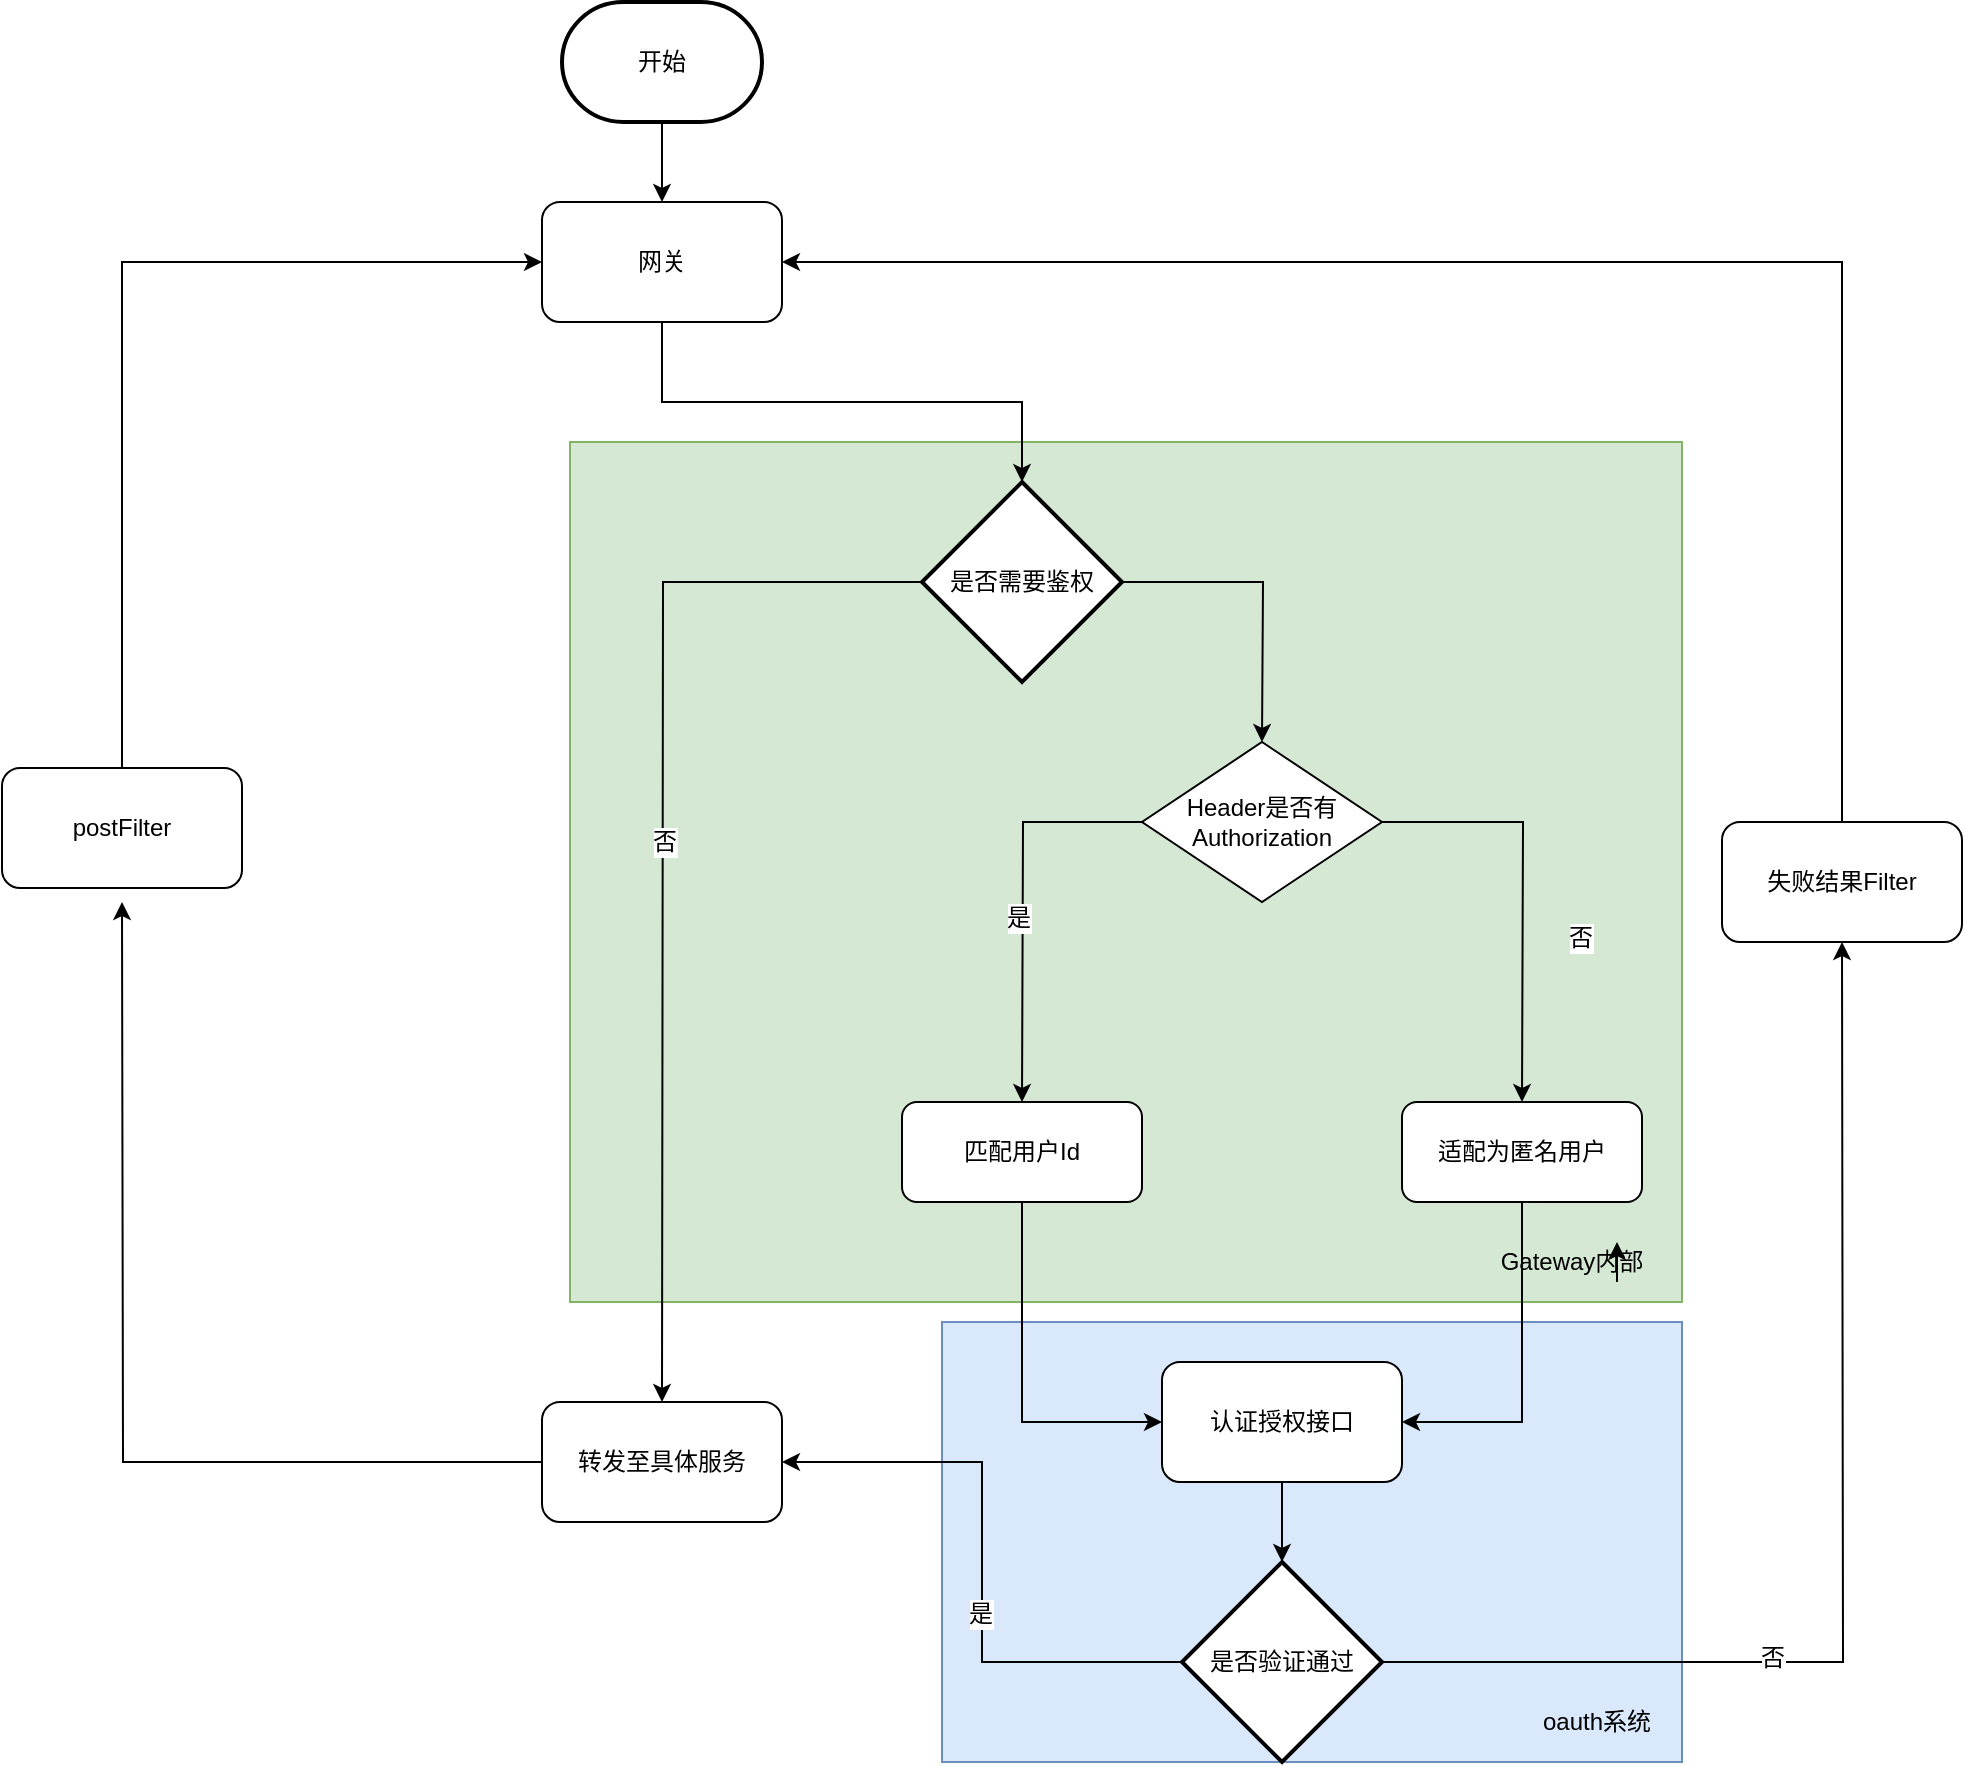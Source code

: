 <mxfile version="10.6.6" type="github"><diagram id="6a731a19-8d31-9384-78a2-239565b7b9f0" name="Page-1"><mxGraphModel dx="1394" dy="772" grid="1" gridSize="10" guides="1" tooltips="1" connect="1" arrows="1" fold="1" page="1" pageScale="1" pageWidth="1169" pageHeight="827" background="#ffffff" math="0" shadow="0"><root><mxCell id="0"/><mxCell id="1" parent="0"/><mxCell id="T956e4RdUpRmBxDuXIM8-98" value="" style="rounded=0;whiteSpace=wrap;html=1;fillColor=#dae8fc;strokeColor=#6c8ebf;" vertex="1" parent="1"><mxGeometry x="650" y="690" width="370" height="220" as="geometry"/></mxCell><mxCell id="T956e4RdUpRmBxDuXIM8-76" value="" style="rounded=0;whiteSpace=wrap;html=1;labelPosition=right;verticalLabelPosition=bottom;align=left;verticalAlign=top;fillColor=#d5e8d4;strokeColor=#82b366;" vertex="1" parent="1"><mxGeometry x="464" y="250" width="556" height="430" as="geometry"/></mxCell><mxCell id="T956e4RdUpRmBxDuXIM8-57" style="edgeStyle=orthogonalEdgeStyle;rounded=0;orthogonalLoop=1;jettySize=auto;html=1;entryX=0.5;entryY=0;entryDx=0;entryDy=0;" edge="1" parent="1" source="T956e4RdUpRmBxDuXIM8-55" target="T956e4RdUpRmBxDuXIM8-56"><mxGeometry relative="1" as="geometry"/></mxCell><mxCell id="T956e4RdUpRmBxDuXIM8-55" value="开始" style="strokeWidth=2;html=1;shape=mxgraph.flowchart.terminator;whiteSpace=wrap;" vertex="1" parent="1"><mxGeometry x="460" y="30" width="100" height="60" as="geometry"/></mxCell><mxCell id="T956e4RdUpRmBxDuXIM8-59" style="edgeStyle=orthogonalEdgeStyle;rounded=0;orthogonalLoop=1;jettySize=auto;html=1;entryX=0.5;entryY=0;entryDx=0;entryDy=0;entryPerimeter=0;" edge="1" parent="1" source="T956e4RdUpRmBxDuXIM8-56" target="T956e4RdUpRmBxDuXIM8-58"><mxGeometry relative="1" as="geometry"><Array as="points"><mxPoint x="510" y="230"/><mxPoint x="690" y="230"/></Array></mxGeometry></mxCell><mxCell id="T956e4RdUpRmBxDuXIM8-56" value="网关" style="rounded=1;whiteSpace=wrap;html=1;" vertex="1" parent="1"><mxGeometry x="450" y="130" width="120" height="60" as="geometry"/></mxCell><mxCell id="T956e4RdUpRmBxDuXIM8-60" style="edgeStyle=orthogonalEdgeStyle;rounded=0;orthogonalLoop=1;jettySize=auto;html=1;" edge="1" parent="1" source="T956e4RdUpRmBxDuXIM8-58"><mxGeometry relative="1" as="geometry"><mxPoint x="810" y="400" as="targetPoint"/></mxGeometry></mxCell><mxCell id="T956e4RdUpRmBxDuXIM8-62" style="edgeStyle=orthogonalEdgeStyle;rounded=0;orthogonalLoop=1;jettySize=auto;html=1;exitX=0;exitY=0.5;exitDx=0;exitDy=0;exitPerimeter=0;" edge="1" parent="1" source="T956e4RdUpRmBxDuXIM8-58"><mxGeometry relative="1" as="geometry"><mxPoint x="510" y="730" as="targetPoint"/></mxGeometry></mxCell><mxCell id="T956e4RdUpRmBxDuXIM8-63" value="否" style="text;html=1;resizable=0;points=[];align=center;verticalAlign=middle;labelBackgroundColor=#ffffff;" vertex="1" connectable="0" parent="T956e4RdUpRmBxDuXIM8-62"><mxGeometry x="-0.339" y="69" relative="1" as="geometry"><mxPoint x="-69" y="81" as="offset"/></mxGeometry></mxCell><mxCell id="T956e4RdUpRmBxDuXIM8-58" value="是否需要鉴权" style="strokeWidth=2;html=1;shape=mxgraph.flowchart.decision;whiteSpace=wrap;" vertex="1" parent="1"><mxGeometry x="640" y="270" width="100" height="100" as="geometry"/></mxCell><mxCell id="T956e4RdUpRmBxDuXIM8-68" style="edgeStyle=orthogonalEdgeStyle;rounded=0;orthogonalLoop=1;jettySize=auto;html=1;" edge="1" parent="1" source="T956e4RdUpRmBxDuXIM8-61"><mxGeometry relative="1" as="geometry"><mxPoint x="940" y="580" as="targetPoint"/></mxGeometry></mxCell><mxCell id="T956e4RdUpRmBxDuXIM8-70" value="否" style="text;html=1;resizable=0;points=[];align=center;verticalAlign=middle;labelBackgroundColor=#ffffff;" vertex="1" connectable="0" parent="T956e4RdUpRmBxDuXIM8-68"><mxGeometry x="-0.333" y="-29" relative="1" as="geometry"><mxPoint x="29" y="29" as="offset"/></mxGeometry></mxCell><mxCell id="T956e4RdUpRmBxDuXIM8-71" style="edgeStyle=orthogonalEdgeStyle;rounded=0;orthogonalLoop=1;jettySize=auto;html=1;" edge="1" parent="1" source="T956e4RdUpRmBxDuXIM8-61"><mxGeometry relative="1" as="geometry"><mxPoint x="690" y="580" as="targetPoint"/></mxGeometry></mxCell><mxCell id="T956e4RdUpRmBxDuXIM8-78" value="是" style="text;html=1;resizable=0;points=[];align=center;verticalAlign=middle;labelBackgroundColor=#ffffff;" vertex="1" connectable="0" parent="T956e4RdUpRmBxDuXIM8-71"><mxGeometry x="0.08" y="-3" relative="1" as="geometry"><mxPoint as="offset"/></mxGeometry></mxCell><mxCell id="T956e4RdUpRmBxDuXIM8-61" value="Header是否有&lt;br&gt;Authorization&lt;br&gt;" style="rhombus;whiteSpace=wrap;html=1;" vertex="1" parent="1"><mxGeometry x="750" y="400" width="120" height="80" as="geometry"/></mxCell><mxCell id="T956e4RdUpRmBxDuXIM8-65" style="edgeStyle=orthogonalEdgeStyle;rounded=0;orthogonalLoop=1;jettySize=auto;html=1;" edge="1" parent="1" source="T956e4RdUpRmBxDuXIM8-64"><mxGeometry relative="1" as="geometry"><mxPoint x="240" y="480" as="targetPoint"/></mxGeometry></mxCell><mxCell id="T956e4RdUpRmBxDuXIM8-64" value="转发至具体服务" style="rounded=1;whiteSpace=wrap;html=1;" vertex="1" parent="1"><mxGeometry x="450" y="730" width="120" height="60" as="geometry"/></mxCell><mxCell id="T956e4RdUpRmBxDuXIM8-67" style="edgeStyle=orthogonalEdgeStyle;rounded=0;orthogonalLoop=1;jettySize=auto;html=1;exitX=0.5;exitY=0;exitDx=0;exitDy=0;entryX=0;entryY=0.5;entryDx=0;entryDy=0;" edge="1" parent="1" source="T956e4RdUpRmBxDuXIM8-66" target="T956e4RdUpRmBxDuXIM8-56"><mxGeometry relative="1" as="geometry"/></mxCell><mxCell id="T956e4RdUpRmBxDuXIM8-66" value="postFilter" style="rounded=1;whiteSpace=wrap;html=1;" vertex="1" parent="1"><mxGeometry x="180" y="413" width="120" height="60" as="geometry"/></mxCell><mxCell id="T956e4RdUpRmBxDuXIM8-86" style="edgeStyle=orthogonalEdgeStyle;rounded=0;orthogonalLoop=1;jettySize=auto;html=1;entryX=1;entryY=0.5;entryDx=0;entryDy=0;" edge="1" parent="1" source="T956e4RdUpRmBxDuXIM8-69" target="T956e4RdUpRmBxDuXIM8-87"><mxGeometry relative="1" as="geometry"><mxPoint x="870" y="720" as="targetPoint"/><Array as="points"><mxPoint x="940" y="740"/></Array></mxGeometry></mxCell><mxCell id="T956e4RdUpRmBxDuXIM8-69" value="适配为匿名用户" style="rounded=1;whiteSpace=wrap;html=1;" vertex="1" parent="1"><mxGeometry x="880" y="580" width="120" height="50" as="geometry"/></mxCell><mxCell id="T956e4RdUpRmBxDuXIM8-85" value="" style="edgeStyle=orthogonalEdgeStyle;rounded=0;orthogonalLoop=1;jettySize=auto;html=1;entryX=0;entryY=0.5;entryDx=0;entryDy=0;" edge="1" parent="1" source="T956e4RdUpRmBxDuXIM8-72" target="T956e4RdUpRmBxDuXIM8-87"><mxGeometry relative="1" as="geometry"><mxPoint x="750" y="720" as="targetPoint"/><Array as="points"><mxPoint x="690" y="740"/></Array></mxGeometry></mxCell><mxCell id="T956e4RdUpRmBxDuXIM8-72" value="匹配用户Id" style="rounded=1;whiteSpace=wrap;html=1;" vertex="1" parent="1"><mxGeometry x="630" y="580" width="120" height="50" as="geometry"/></mxCell><mxCell id="T956e4RdUpRmBxDuXIM8-77" value="Gateway内部" style="text;html=1;strokeColor=none;fillColor=none;align=center;verticalAlign=middle;whiteSpace=wrap;rounded=0;" vertex="1" parent="1"><mxGeometry x="920" y="650" width="90" height="20" as="geometry"/></mxCell><mxCell id="T956e4RdUpRmBxDuXIM8-88" style="edgeStyle=orthogonalEdgeStyle;rounded=0;orthogonalLoop=1;jettySize=auto;html=1;exitX=0.5;exitY=1;exitDx=0;exitDy=0;" edge="1" parent="1" source="T956e4RdUpRmBxDuXIM8-87"><mxGeometry relative="1" as="geometry"><mxPoint x="820" y="810" as="targetPoint"/></mxGeometry></mxCell><mxCell id="T956e4RdUpRmBxDuXIM8-87" value="认证授权接口" style="rounded=1;whiteSpace=wrap;html=1;" vertex="1" parent="1"><mxGeometry x="760" y="710" width="120" height="60" as="geometry"/></mxCell><mxCell id="T956e4RdUpRmBxDuXIM8-90" style="edgeStyle=orthogonalEdgeStyle;rounded=0;orthogonalLoop=1;jettySize=auto;html=1;exitX=0;exitY=0.5;exitDx=0;exitDy=0;exitPerimeter=0;entryX=1;entryY=0.5;entryDx=0;entryDy=0;" edge="1" parent="1" source="T956e4RdUpRmBxDuXIM8-89" target="T956e4RdUpRmBxDuXIM8-64"><mxGeometry relative="1" as="geometry"/></mxCell><mxCell id="T956e4RdUpRmBxDuXIM8-91" value="是" style="text;html=1;resizable=0;points=[];align=center;verticalAlign=middle;labelBackgroundColor=#ffffff;" vertex="1" connectable="0" parent="T956e4RdUpRmBxDuXIM8-90"><mxGeometry x="-0.333" y="-24" relative="1" as="geometry"><mxPoint x="-25" y="-24" as="offset"/></mxGeometry></mxCell><mxCell id="T956e4RdUpRmBxDuXIM8-92" style="edgeStyle=orthogonalEdgeStyle;rounded=0;orthogonalLoop=1;jettySize=auto;html=1;" edge="1" parent="1" source="T956e4RdUpRmBxDuXIM8-89"><mxGeometry relative="1" as="geometry"><mxPoint x="1100" y="500" as="targetPoint"/></mxGeometry></mxCell><mxCell id="T956e4RdUpRmBxDuXIM8-93" value="否" style="text;html=1;resizable=0;points=[];align=center;verticalAlign=middle;labelBackgroundColor=#ffffff;" vertex="1" connectable="0" parent="T956e4RdUpRmBxDuXIM8-92"><mxGeometry x="-0.342" y="2" relative="1" as="geometry"><mxPoint as="offset"/></mxGeometry></mxCell><mxCell id="T956e4RdUpRmBxDuXIM8-89" value="是否验证通过" style="strokeWidth=2;html=1;shape=mxgraph.flowchart.decision;whiteSpace=wrap;" vertex="1" parent="1"><mxGeometry x="770" y="810" width="100" height="100" as="geometry"/></mxCell><mxCell id="T956e4RdUpRmBxDuXIM8-95" style="edgeStyle=orthogonalEdgeStyle;rounded=0;orthogonalLoop=1;jettySize=auto;html=1;entryX=1;entryY=0.5;entryDx=0;entryDy=0;" edge="1" parent="1" source="T956e4RdUpRmBxDuXIM8-94" target="T956e4RdUpRmBxDuXIM8-56"><mxGeometry relative="1" as="geometry"><Array as="points"><mxPoint x="1100" y="160"/></Array></mxGeometry></mxCell><mxCell id="T956e4RdUpRmBxDuXIM8-94" value="失败结果Filter" style="rounded=1;whiteSpace=wrap;html=1;" vertex="1" parent="1"><mxGeometry x="1040" y="440" width="120" height="60" as="geometry"/></mxCell><mxCell id="T956e4RdUpRmBxDuXIM8-97" style="edgeStyle=orthogonalEdgeStyle;rounded=0;orthogonalLoop=1;jettySize=auto;html=1;exitX=0.75;exitY=1;exitDx=0;exitDy=0;entryX=0.75;entryY=0;entryDx=0;entryDy=0;" edge="1" parent="1" source="T956e4RdUpRmBxDuXIM8-77" target="T956e4RdUpRmBxDuXIM8-77"><mxGeometry relative="1" as="geometry"/></mxCell><mxCell id="T956e4RdUpRmBxDuXIM8-99" value="oauth系统" style="text;html=1;strokeColor=none;fillColor=none;align=center;verticalAlign=middle;whiteSpace=wrap;rounded=0;" vertex="1" parent="1"><mxGeometry x="945" y="880" width="65" height="20" as="geometry"/></mxCell></root></mxGraphModel></diagram></mxfile>